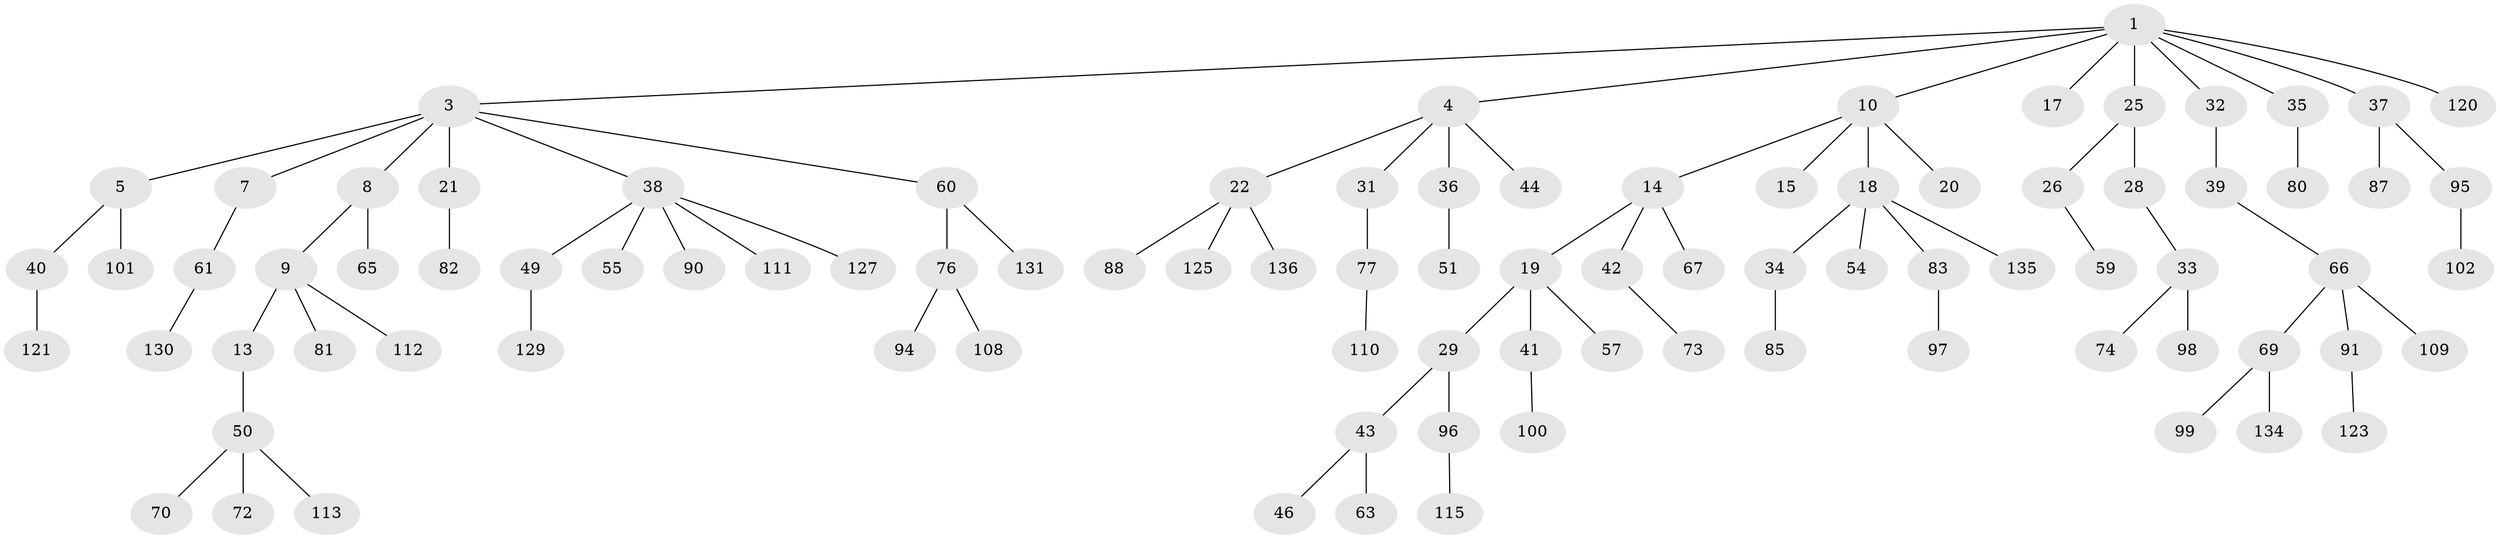 // Generated by graph-tools (version 1.1) at 2025/52/02/27/25 19:52:13]
// undirected, 92 vertices, 91 edges
graph export_dot {
graph [start="1"]
  node [color=gray90,style=filled];
  1 [super="+2"];
  3 [super="+16"];
  4 [super="+12"];
  5 [super="+6"];
  7 [super="+53"];
  8 [super="+23"];
  9;
  10 [super="+11"];
  13 [super="+45"];
  14 [super="+93"];
  15 [super="+27"];
  17;
  18 [super="+24"];
  19 [super="+92"];
  20 [super="+78"];
  21 [super="+30"];
  22 [super="+58"];
  25 [super="+128"];
  26;
  28;
  29 [super="+64"];
  31;
  32;
  33 [super="+126"];
  34;
  35 [super="+48"];
  36 [super="+107"];
  37 [super="+68"];
  38 [super="+47"];
  39 [super="+56"];
  40;
  41 [super="+89"];
  42 [super="+52"];
  43 [super="+86"];
  44;
  46;
  49;
  50 [super="+62"];
  51 [super="+75"];
  54;
  55;
  57;
  59 [super="+122"];
  60 [super="+103"];
  61;
  63;
  65;
  66 [super="+71"];
  67;
  69 [super="+119"];
  70 [super="+84"];
  72;
  73 [super="+79"];
  74;
  76 [super="+118"];
  77 [super="+105"];
  80;
  81 [super="+106"];
  82;
  83;
  85 [super="+117"];
  87;
  88;
  90;
  91;
  94;
  95 [super="+104"];
  96 [super="+132"];
  97 [super="+124"];
  98;
  99;
  100;
  101;
  102;
  108;
  109 [super="+114"];
  110;
  111;
  112 [super="+133"];
  113 [super="+116"];
  115;
  120;
  121;
  123;
  125;
  127;
  129;
  130;
  131;
  134;
  135;
  136;
  1 -- 25;
  1 -- 35;
  1 -- 32;
  1 -- 3;
  1 -- 4;
  1 -- 37;
  1 -- 10;
  1 -- 17;
  1 -- 120;
  3 -- 5;
  3 -- 7;
  3 -- 8;
  3 -- 21;
  3 -- 60;
  3 -- 38;
  4 -- 22;
  4 -- 44;
  4 -- 36;
  4 -- 31;
  5 -- 101;
  5 -- 40;
  7 -- 61;
  8 -- 9;
  8 -- 65;
  9 -- 13;
  9 -- 81;
  9 -- 112;
  10 -- 15;
  10 -- 18;
  10 -- 20;
  10 -- 14;
  13 -- 50;
  14 -- 19;
  14 -- 42;
  14 -- 67;
  18 -- 34;
  18 -- 83;
  18 -- 54;
  18 -- 135;
  19 -- 29;
  19 -- 41;
  19 -- 57;
  21 -- 82;
  22 -- 136;
  22 -- 88;
  22 -- 125;
  25 -- 26;
  25 -- 28;
  26 -- 59;
  28 -- 33;
  29 -- 43;
  29 -- 96;
  31 -- 77;
  32 -- 39;
  33 -- 74;
  33 -- 98;
  34 -- 85;
  35 -- 80;
  36 -- 51;
  37 -- 87;
  37 -- 95;
  38 -- 49;
  38 -- 90;
  38 -- 127;
  38 -- 55;
  38 -- 111;
  39 -- 66;
  40 -- 121;
  41 -- 100;
  42 -- 73;
  43 -- 46;
  43 -- 63;
  49 -- 129;
  50 -- 72;
  50 -- 113;
  50 -- 70;
  60 -- 76;
  60 -- 131;
  61 -- 130;
  66 -- 69;
  66 -- 91;
  66 -- 109;
  69 -- 99;
  69 -- 134;
  76 -- 94;
  76 -- 108;
  77 -- 110;
  83 -- 97;
  91 -- 123;
  95 -- 102;
  96 -- 115;
}
